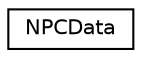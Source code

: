 digraph "Graphical Class Hierarchy"
{
 // LATEX_PDF_SIZE
  edge [fontname="Helvetica",fontsize="10",labelfontname="Helvetica",labelfontsize="10"];
  node [fontname="Helvetica",fontsize="10",shape=record];
  rankdir="LR";
  Node0 [label="NPCData",height=0.2,width=0.4,color="black", fillcolor="white", style="filled",URL="$structNPCData.html",tooltip="Contains all the NPCData data. This is used to load NPCData assets into memory and spawn NPCs on the ..."];
}
